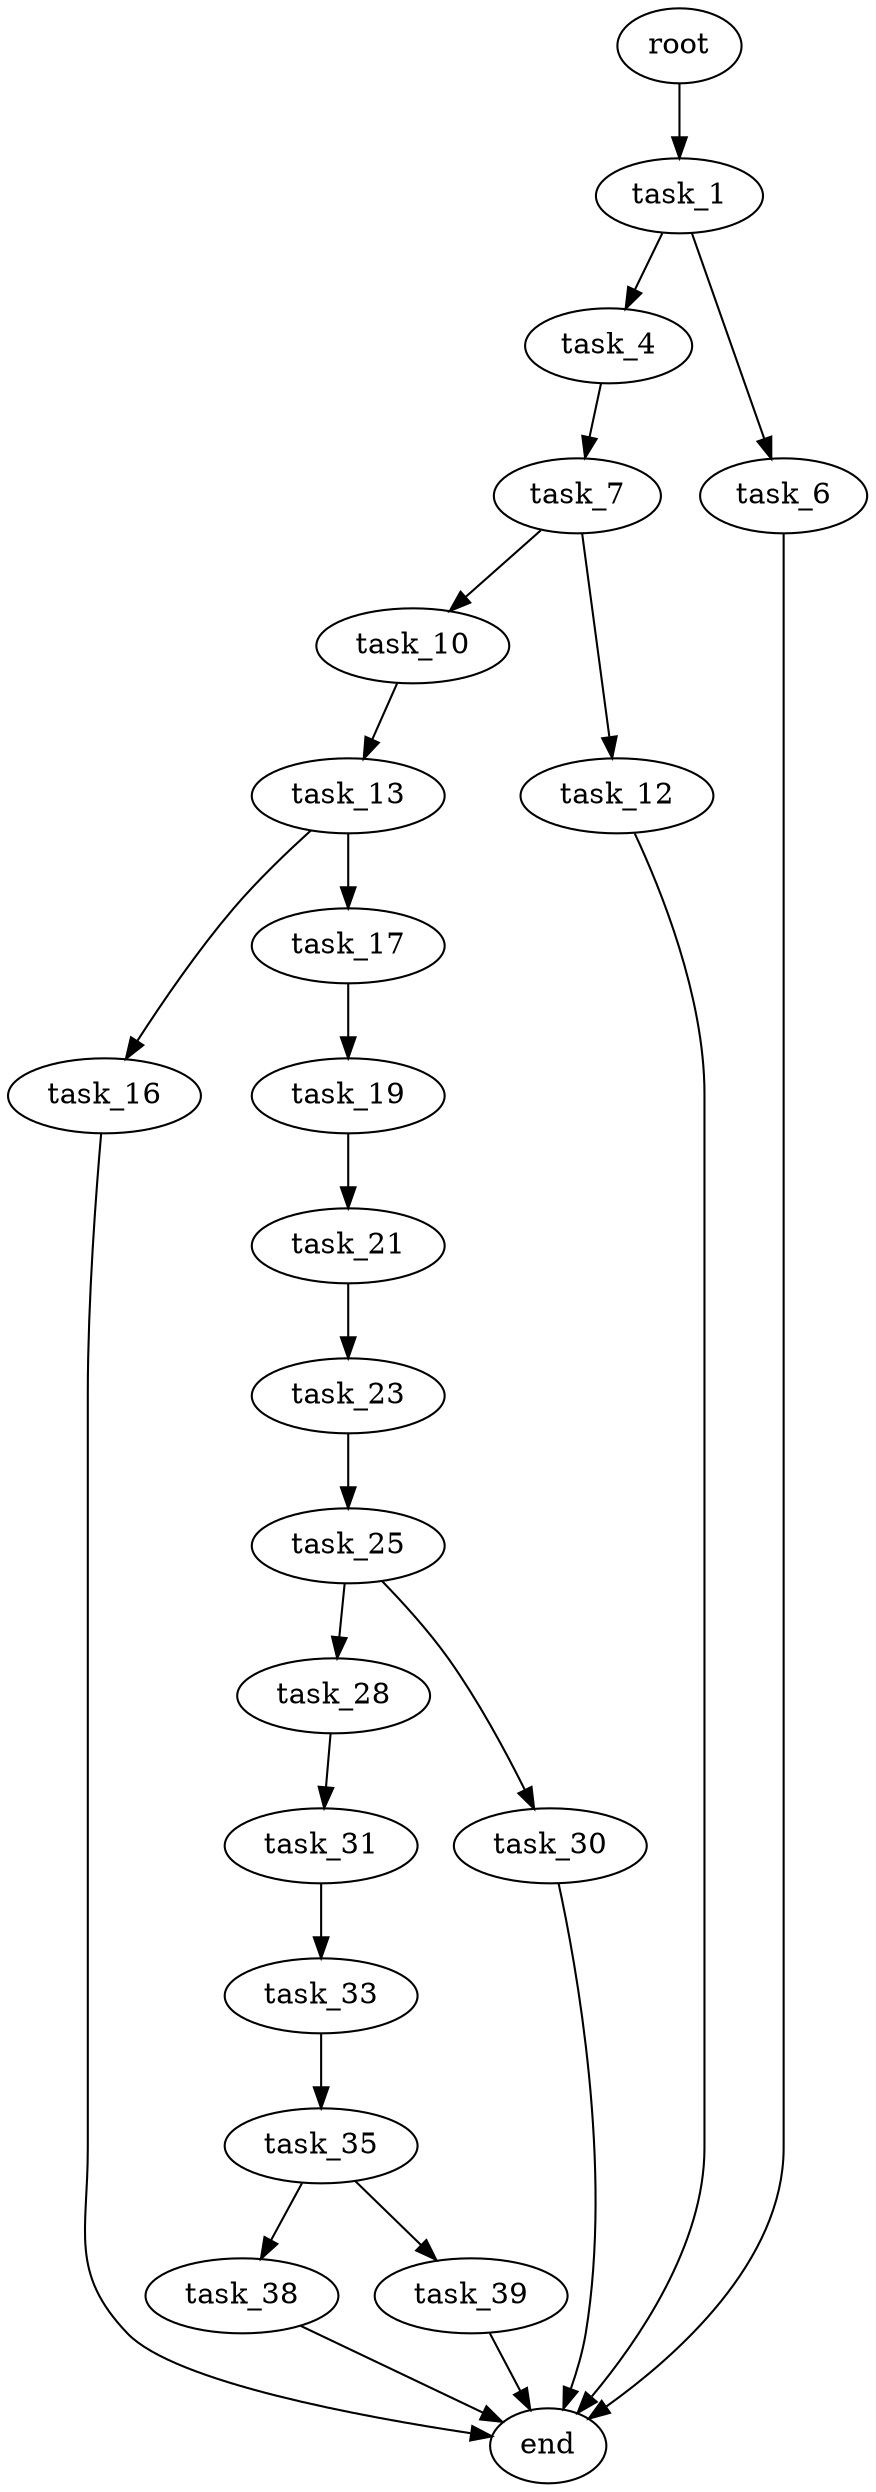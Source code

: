 digraph G {
  root [size="0.000000"];
  task_1 [size="549755813888.000000"];
  task_4 [size="68719476736.000000"];
  task_6 [size="223785312764.000000"];
  task_7 [size="8589934592.000000"];
  end [size="0.000000"];
  task_10 [size="1116573310712.000000"];
  task_12 [size="1073741824000.000000"];
  task_13 [size="1637023754.000000"];
  task_16 [size="17798804772.000000"];
  task_17 [size="90241606676.000000"];
  task_19 [size="28991029248.000000"];
  task_21 [size="2642247620.000000"];
  task_23 [size="1514060568.000000"];
  task_25 [size="199280207220.000000"];
  task_28 [size="190946347681.000000"];
  task_30 [size="4817687636.000000"];
  task_31 [size="729067044992.000000"];
  task_33 [size="3613582148.000000"];
  task_35 [size="878302961029.000000"];
  task_38 [size="18427172808.000000"];
  task_39 [size="46829267077.000000"];

  root -> task_1 [size="1.000000"];
  task_1 -> task_4 [size="536870912.000000"];
  task_1 -> task_6 [size="536870912.000000"];
  task_4 -> task_7 [size="134217728.000000"];
  task_6 -> end [size="1.000000"];
  task_7 -> task_10 [size="33554432.000000"];
  task_7 -> task_12 [size="33554432.000000"];
  task_10 -> task_13 [size="679477248.000000"];
  task_12 -> end [size="1.000000"];
  task_13 -> task_16 [size="33554432.000000"];
  task_13 -> task_17 [size="33554432.000000"];
  task_16 -> end [size="1.000000"];
  task_17 -> task_19 [size="75497472.000000"];
  task_19 -> task_21 [size="75497472.000000"];
  task_21 -> task_23 [size="75497472.000000"];
  task_23 -> task_25 [size="33554432.000000"];
  task_25 -> task_28 [size="134217728.000000"];
  task_25 -> task_30 [size="134217728.000000"];
  task_28 -> task_31 [size="301989888.000000"];
  task_30 -> end [size="1.000000"];
  task_31 -> task_33 [size="838860800.000000"];
  task_33 -> task_35 [size="301989888.000000"];
  task_35 -> task_38 [size="838860800.000000"];
  task_35 -> task_39 [size="838860800.000000"];
  task_38 -> end [size="1.000000"];
  task_39 -> end [size="1.000000"];
}
